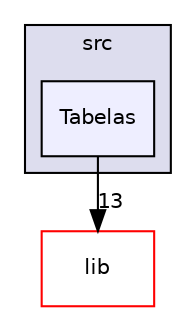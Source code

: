 digraph "src/Tabelas" {
  compound=true
  node [ fontsize="10", fontname="Helvetica"];
  edge [ labelfontsize="10", labelfontname="Helvetica"];
  subgraph clusterdir_68267d1309a1af8e8297ef4c3efbcdba {
    graph [ bgcolor="#ddddee", pencolor="black", label="src" fontname="Helvetica", fontsize="10", URL="dir_68267d1309a1af8e8297ef4c3efbcdba.html"]
  dir_c562a8dc9cb29c78d2784a2f02004ce2 [shape=box, label="Tabelas", style="filled", fillcolor="#eeeeff", pencolor="black", URL="dir_c562a8dc9cb29c78d2784a2f02004ce2.html"];
  }
  dir_97aefd0d527b934f1d99a682da8fe6a9 [shape=box label="lib" fillcolor="white" style="filled" color="red" URL="dir_97aefd0d527b934f1d99a682da8fe6a9.html"];
  dir_c562a8dc9cb29c78d2784a2f02004ce2->dir_97aefd0d527b934f1d99a682da8fe6a9 [headlabel="13", labeldistance=1.5 headhref="dir_000007_000000.html"];
}
